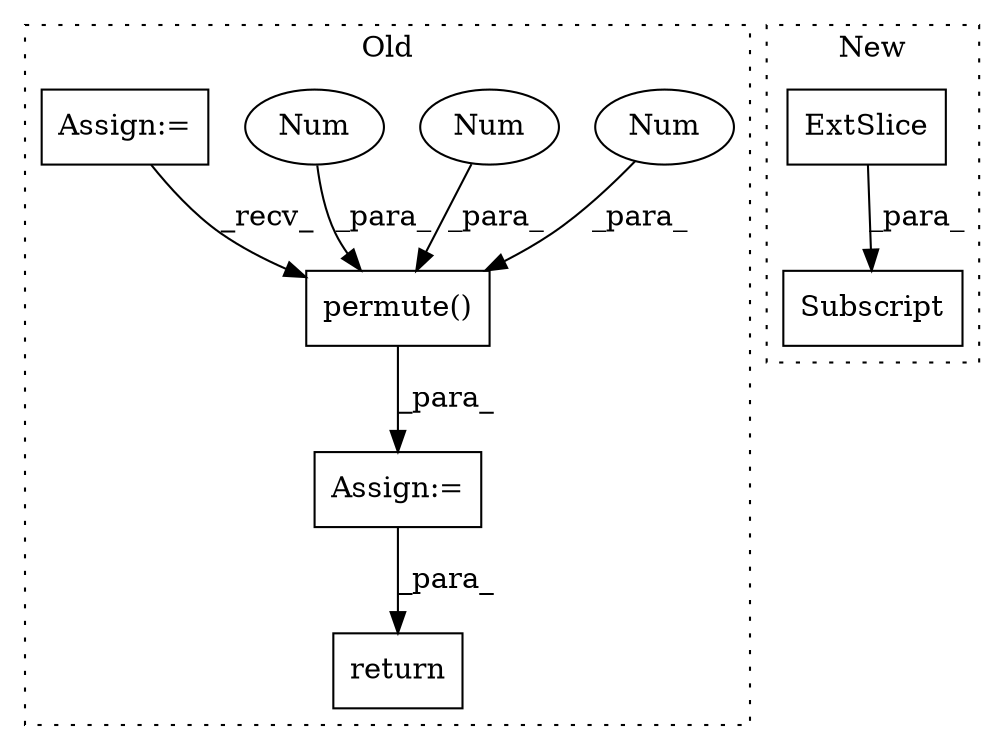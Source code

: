 digraph G {
subgraph cluster0 {
1 [label="permute()" a="75" s="1391,1425" l="27,1" shape="box"];
3 [label="Num" a="76" s="1418" l="1" shape="ellipse"];
4 [label="Num" a="76" s="1424" l="1" shape="ellipse"];
6 [label="Num" a="76" s="1421" l="1" shape="ellipse"];
7 [label="Assign:=" a="68" s="1465" l="3" shape="box"];
8 [label="Assign:=" a="68" s="1083" l="3" shape="box"];
9 [label="return" a="93" s="1644" l="7" shape="box"];
label = "Old";
style="dotted";
}
subgraph cluster1 {
2 [label="ExtSlice" a="85" s="1877" l="5" shape="box"];
5 [label="Subscript" a="63" s="1877,0" l="22,0" shape="box"];
label = "New";
style="dotted";
}
1 -> 7 [label="_para_"];
2 -> 5 [label="_para_"];
3 -> 1 [label="_para_"];
4 -> 1 [label="_para_"];
6 -> 1 [label="_para_"];
7 -> 9 [label="_para_"];
8 -> 1 [label="_recv_"];
}